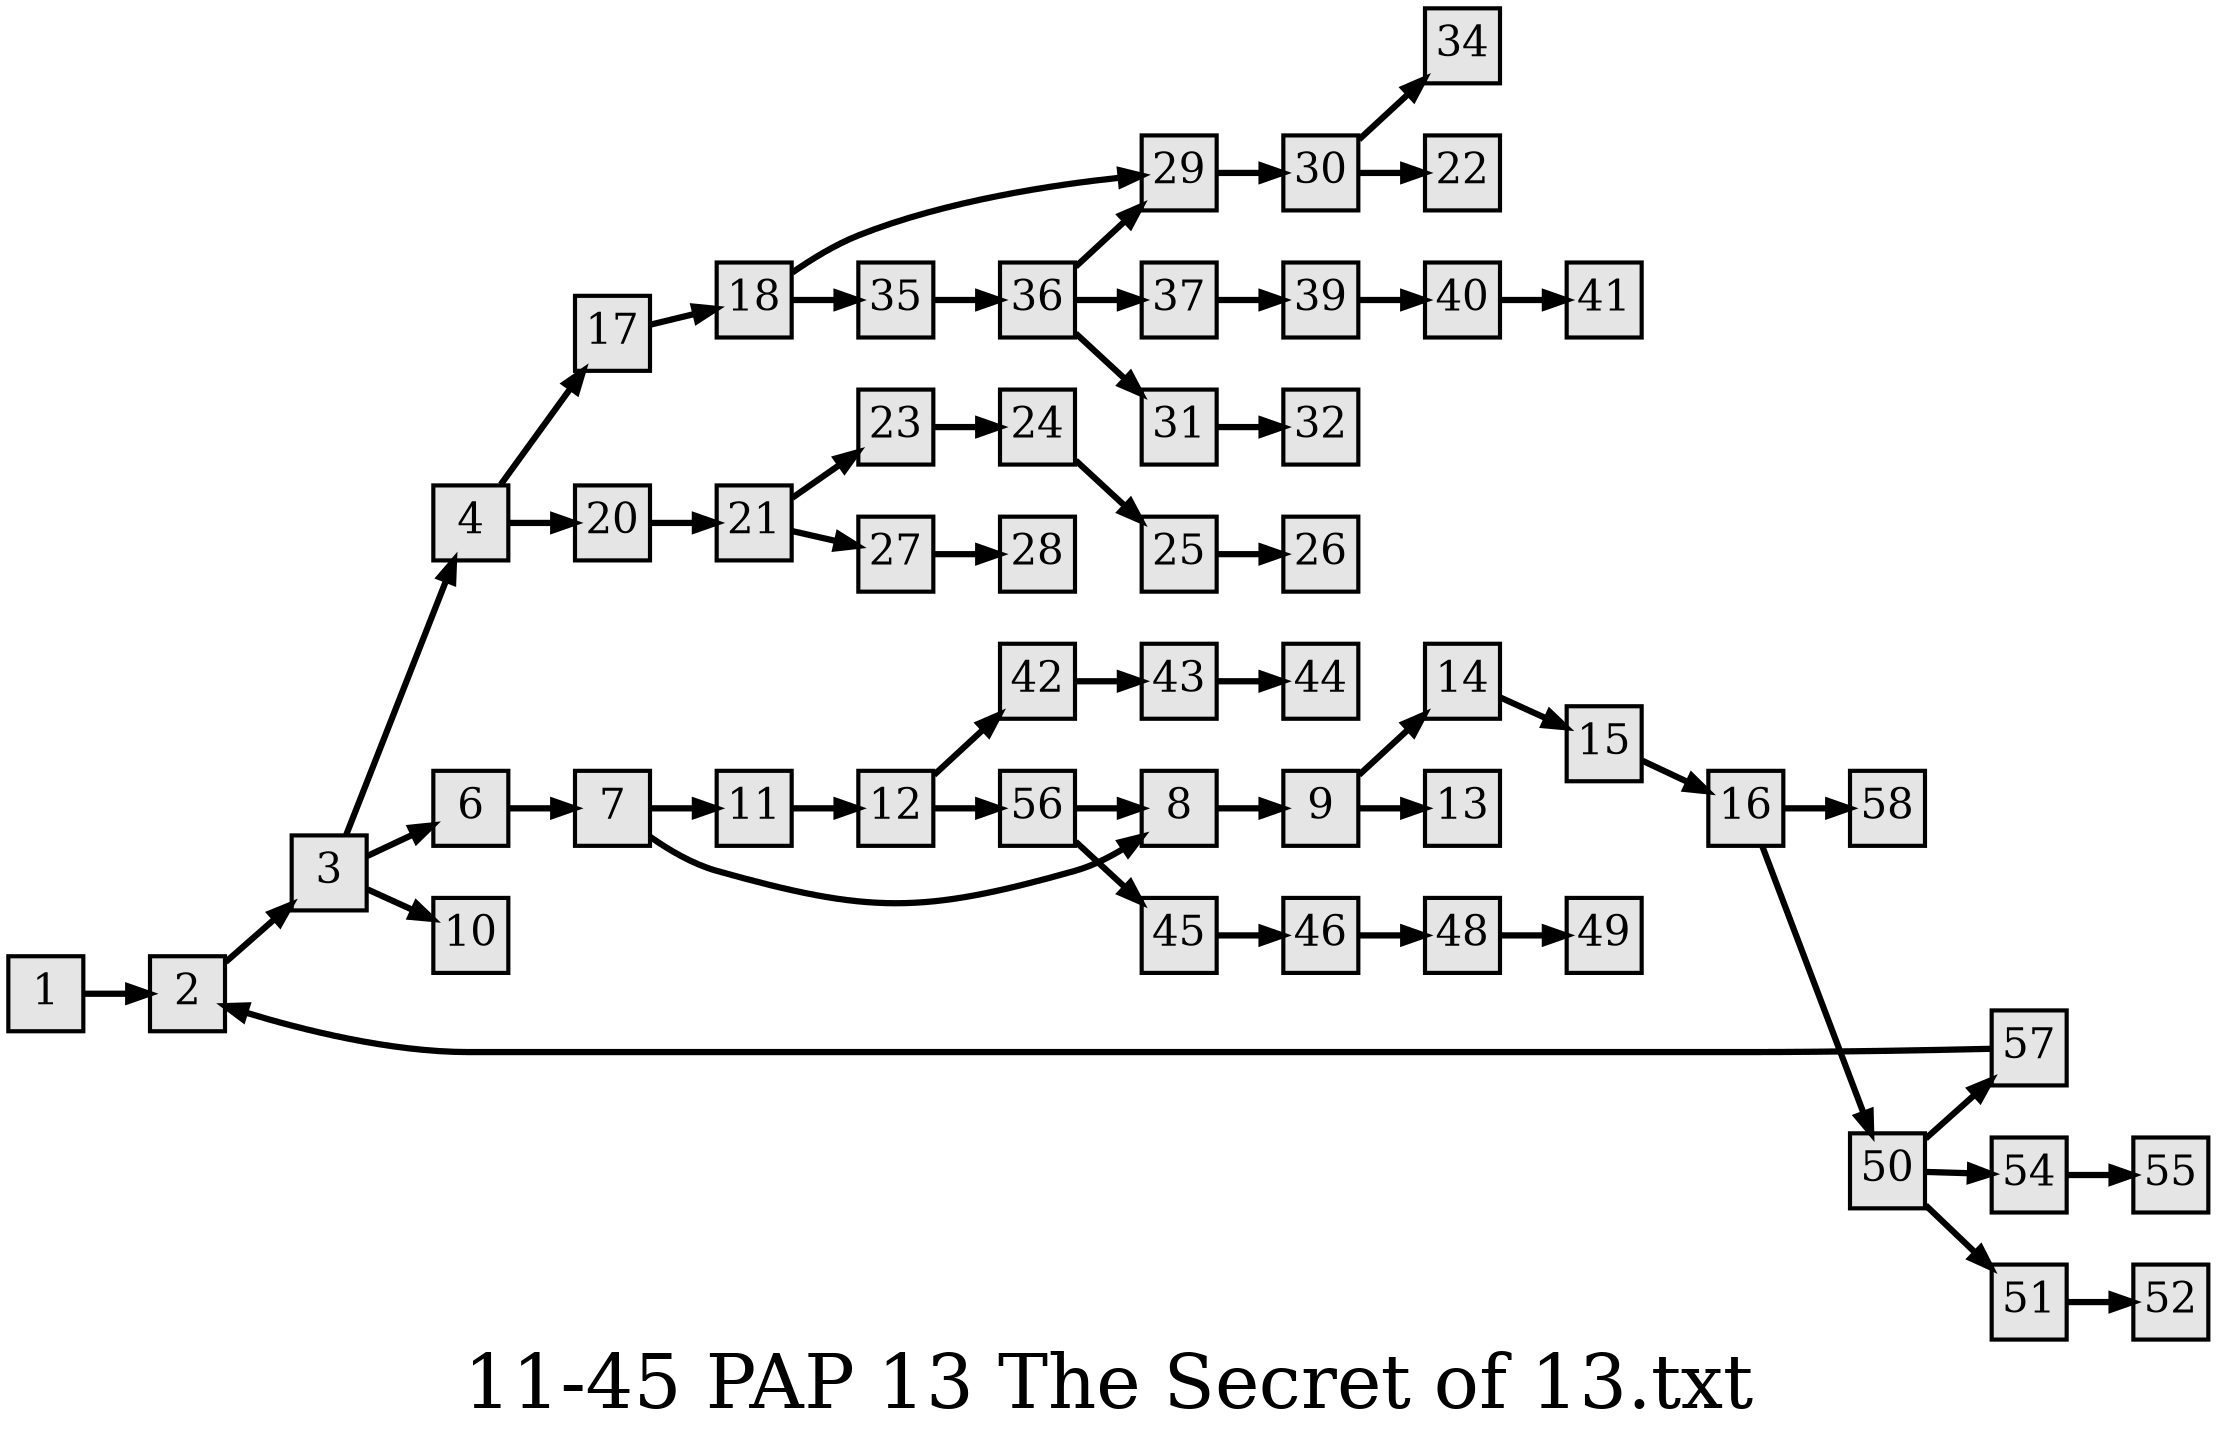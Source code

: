 digraph g{
  graph [ label="11-45 PAP 13 The Secret of 13.txt" rankdir=LR, ordering=out, fontsize=36, nodesep="0.35", ranksep="0.45"];
  node  [shape=rect, penwidth=2, fontsize=20, style=filled, fillcolor=grey90, margin="0,0", labelfloat=true, regular=true, fixedsize=true];
  edge  [labelfloat=true, penwidth=3, fontsize=12];

  1 -> 2;
  2 -> 3;
  3 -> 4;
  3 -> 6;
  3 -> 10;
  4 -> 17;
  4 -> 20;
  6 -> 7;
  7 -> 11;
  7 -> 8;
  8 -> 9;
  9 -> 14;
  9 -> 13;
  11 -> 12;
  12 -> 42;
  12 -> 56;
  14 -> 15;
  15 -> 16;
  16 -> 58;
  16 -> 50;
  17 -> 18;
  18 -> 29;
  18 -> 35;
  20 -> 21;
  21 -> 23;
  21 -> 27;
  23 -> 24;
  24 -> 25;
  25 -> 26;
  27 -> 28;
  29 -> 30;
  30 -> 34;
  30 -> 22;
  31 -> 32;
  35 -> 36;
  36 -> 29;
  36 -> 37;
  36 -> 31;
  37 -> 39;
  39 -> 40;
  40 -> 41;
  42 -> 43;
  43 -> 44;
  45 -> 46;
  46 -> 48;
  48 -> 49;
  50 -> 57;
  50 -> 54;
  50 -> 51;
  51 -> 52;
  54 -> 55;
  56 -> 8;
  56 -> 45;
  57 -> 2;
}


